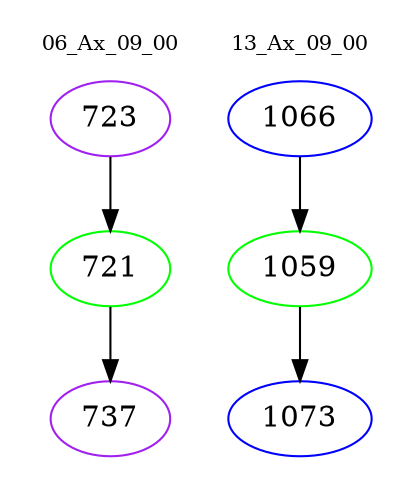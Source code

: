digraph{
subgraph cluster_0 {
color = white
label = "06_Ax_09_00";
fontsize=10;
T0_723 [label="723", color="purple"]
T0_723 -> T0_721 [color="black"]
T0_721 [label="721", color="green"]
T0_721 -> T0_737 [color="black"]
T0_737 [label="737", color="purple"]
}
subgraph cluster_1 {
color = white
label = "13_Ax_09_00";
fontsize=10;
T1_1066 [label="1066", color="blue"]
T1_1066 -> T1_1059 [color="black"]
T1_1059 [label="1059", color="green"]
T1_1059 -> T1_1073 [color="black"]
T1_1073 [label="1073", color="blue"]
}
}
